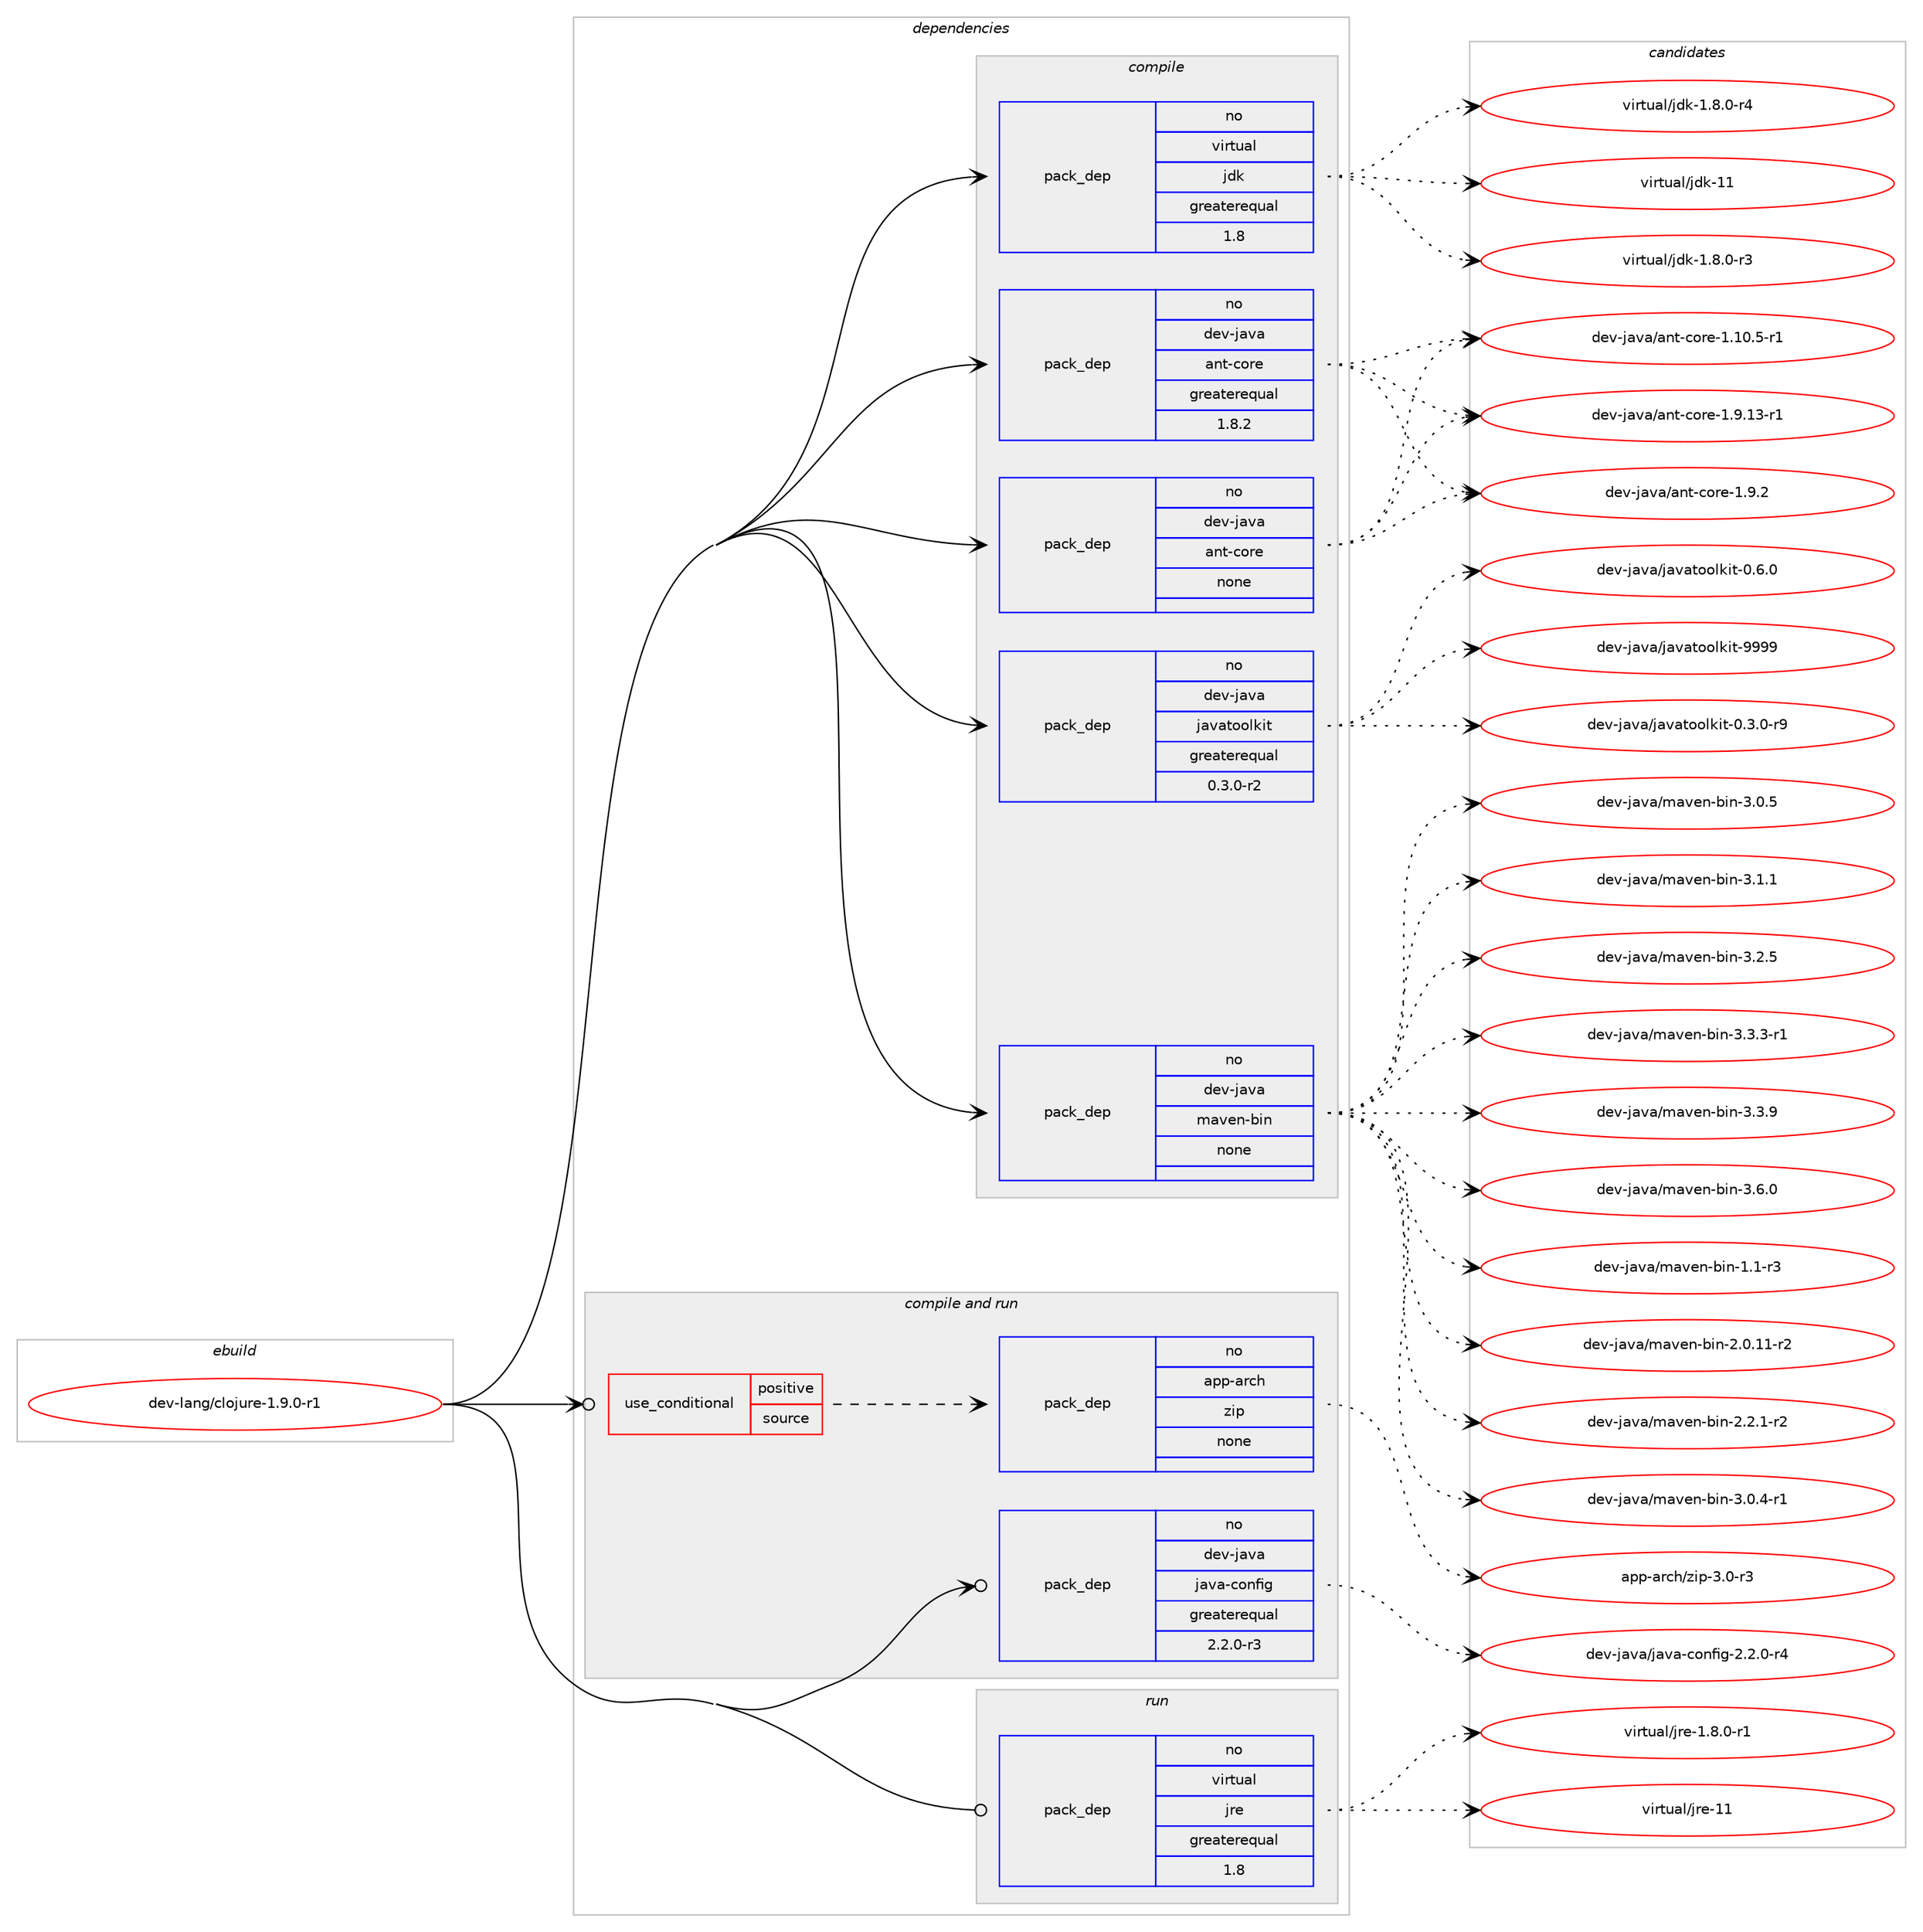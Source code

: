 digraph prolog {

# *************
# Graph options
# *************

newrank=true;
concentrate=true;
compound=true;
graph [rankdir=LR,fontname=Helvetica,fontsize=10,ranksep=1.5];#, ranksep=2.5, nodesep=0.2];
edge  [arrowhead=vee];
node  [fontname=Helvetica,fontsize=10];

# **********
# The ebuild
# **********

subgraph cluster_leftcol {
color=gray;
rank=same;
label=<<i>ebuild</i>>;
id [label="dev-lang/clojure-1.9.0-r1", color=red, width=4, href="../dev-lang/clojure-1.9.0-r1.svg"];
}

# ****************
# The dependencies
# ****************

subgraph cluster_midcol {
color=gray;
label=<<i>dependencies</i>>;
subgraph cluster_compile {
fillcolor="#eeeeee";
style=filled;
label=<<i>compile</i>>;
subgraph pack972273 {
dependency1358209 [label=<<TABLE BORDER="0" CELLBORDER="1" CELLSPACING="0" CELLPADDING="4" WIDTH="220"><TR><TD ROWSPAN="6" CELLPADDING="30">pack_dep</TD></TR><TR><TD WIDTH="110">no</TD></TR><TR><TD>dev-java</TD></TR><TR><TD>ant-core</TD></TR><TR><TD>greaterequal</TD></TR><TR><TD>1.8.2</TD></TR></TABLE>>, shape=none, color=blue];
}
id:e -> dependency1358209:w [weight=20,style="solid",arrowhead="vee"];
subgraph pack972274 {
dependency1358210 [label=<<TABLE BORDER="0" CELLBORDER="1" CELLSPACING="0" CELLPADDING="4" WIDTH="220"><TR><TD ROWSPAN="6" CELLPADDING="30">pack_dep</TD></TR><TR><TD WIDTH="110">no</TD></TR><TR><TD>dev-java</TD></TR><TR><TD>ant-core</TD></TR><TR><TD>none</TD></TR><TR><TD></TD></TR></TABLE>>, shape=none, color=blue];
}
id:e -> dependency1358210:w [weight=20,style="solid",arrowhead="vee"];
subgraph pack972275 {
dependency1358211 [label=<<TABLE BORDER="0" CELLBORDER="1" CELLSPACING="0" CELLPADDING="4" WIDTH="220"><TR><TD ROWSPAN="6" CELLPADDING="30">pack_dep</TD></TR><TR><TD WIDTH="110">no</TD></TR><TR><TD>dev-java</TD></TR><TR><TD>javatoolkit</TD></TR><TR><TD>greaterequal</TD></TR><TR><TD>0.3.0-r2</TD></TR></TABLE>>, shape=none, color=blue];
}
id:e -> dependency1358211:w [weight=20,style="solid",arrowhead="vee"];
subgraph pack972276 {
dependency1358212 [label=<<TABLE BORDER="0" CELLBORDER="1" CELLSPACING="0" CELLPADDING="4" WIDTH="220"><TR><TD ROWSPAN="6" CELLPADDING="30">pack_dep</TD></TR><TR><TD WIDTH="110">no</TD></TR><TR><TD>dev-java</TD></TR><TR><TD>maven-bin</TD></TR><TR><TD>none</TD></TR><TR><TD></TD></TR></TABLE>>, shape=none, color=blue];
}
id:e -> dependency1358212:w [weight=20,style="solid",arrowhead="vee"];
subgraph pack972277 {
dependency1358213 [label=<<TABLE BORDER="0" CELLBORDER="1" CELLSPACING="0" CELLPADDING="4" WIDTH="220"><TR><TD ROWSPAN="6" CELLPADDING="30">pack_dep</TD></TR><TR><TD WIDTH="110">no</TD></TR><TR><TD>virtual</TD></TR><TR><TD>jdk</TD></TR><TR><TD>greaterequal</TD></TR><TR><TD>1.8</TD></TR></TABLE>>, shape=none, color=blue];
}
id:e -> dependency1358213:w [weight=20,style="solid",arrowhead="vee"];
}
subgraph cluster_compileandrun {
fillcolor="#eeeeee";
style=filled;
label=<<i>compile and run</i>>;
subgraph cond363473 {
dependency1358214 [label=<<TABLE BORDER="0" CELLBORDER="1" CELLSPACING="0" CELLPADDING="4"><TR><TD ROWSPAN="3" CELLPADDING="10">use_conditional</TD></TR><TR><TD>positive</TD></TR><TR><TD>source</TD></TR></TABLE>>, shape=none, color=red];
subgraph pack972278 {
dependency1358215 [label=<<TABLE BORDER="0" CELLBORDER="1" CELLSPACING="0" CELLPADDING="4" WIDTH="220"><TR><TD ROWSPAN="6" CELLPADDING="30">pack_dep</TD></TR><TR><TD WIDTH="110">no</TD></TR><TR><TD>app-arch</TD></TR><TR><TD>zip</TD></TR><TR><TD>none</TD></TR><TR><TD></TD></TR></TABLE>>, shape=none, color=blue];
}
dependency1358214:e -> dependency1358215:w [weight=20,style="dashed",arrowhead="vee"];
}
id:e -> dependency1358214:w [weight=20,style="solid",arrowhead="odotvee"];
subgraph pack972279 {
dependency1358216 [label=<<TABLE BORDER="0" CELLBORDER="1" CELLSPACING="0" CELLPADDING="4" WIDTH="220"><TR><TD ROWSPAN="6" CELLPADDING="30">pack_dep</TD></TR><TR><TD WIDTH="110">no</TD></TR><TR><TD>dev-java</TD></TR><TR><TD>java-config</TD></TR><TR><TD>greaterequal</TD></TR><TR><TD>2.2.0-r3</TD></TR></TABLE>>, shape=none, color=blue];
}
id:e -> dependency1358216:w [weight=20,style="solid",arrowhead="odotvee"];
}
subgraph cluster_run {
fillcolor="#eeeeee";
style=filled;
label=<<i>run</i>>;
subgraph pack972280 {
dependency1358217 [label=<<TABLE BORDER="0" CELLBORDER="1" CELLSPACING="0" CELLPADDING="4" WIDTH="220"><TR><TD ROWSPAN="6" CELLPADDING="30">pack_dep</TD></TR><TR><TD WIDTH="110">no</TD></TR><TR><TD>virtual</TD></TR><TR><TD>jre</TD></TR><TR><TD>greaterequal</TD></TR><TR><TD>1.8</TD></TR></TABLE>>, shape=none, color=blue];
}
id:e -> dependency1358217:w [weight=20,style="solid",arrowhead="odot"];
}
}

# **************
# The candidates
# **************

subgraph cluster_choices {
rank=same;
color=gray;
label=<<i>candidates</i>>;

subgraph choice972273 {
color=black;
nodesep=1;
choice10010111845106971189747971101164599111114101454946494846534511449 [label="dev-java/ant-core-1.10.5-r1", color=red, width=4,href="../dev-java/ant-core-1.10.5-r1.svg"];
choice10010111845106971189747971101164599111114101454946574649514511449 [label="dev-java/ant-core-1.9.13-r1", color=red, width=4,href="../dev-java/ant-core-1.9.13-r1.svg"];
choice10010111845106971189747971101164599111114101454946574650 [label="dev-java/ant-core-1.9.2", color=red, width=4,href="../dev-java/ant-core-1.9.2.svg"];
dependency1358209:e -> choice10010111845106971189747971101164599111114101454946494846534511449:w [style=dotted,weight="100"];
dependency1358209:e -> choice10010111845106971189747971101164599111114101454946574649514511449:w [style=dotted,weight="100"];
dependency1358209:e -> choice10010111845106971189747971101164599111114101454946574650:w [style=dotted,weight="100"];
}
subgraph choice972274 {
color=black;
nodesep=1;
choice10010111845106971189747971101164599111114101454946494846534511449 [label="dev-java/ant-core-1.10.5-r1", color=red, width=4,href="../dev-java/ant-core-1.10.5-r1.svg"];
choice10010111845106971189747971101164599111114101454946574649514511449 [label="dev-java/ant-core-1.9.13-r1", color=red, width=4,href="../dev-java/ant-core-1.9.13-r1.svg"];
choice10010111845106971189747971101164599111114101454946574650 [label="dev-java/ant-core-1.9.2", color=red, width=4,href="../dev-java/ant-core-1.9.2.svg"];
dependency1358210:e -> choice10010111845106971189747971101164599111114101454946494846534511449:w [style=dotted,weight="100"];
dependency1358210:e -> choice10010111845106971189747971101164599111114101454946574649514511449:w [style=dotted,weight="100"];
dependency1358210:e -> choice10010111845106971189747971101164599111114101454946574650:w [style=dotted,weight="100"];
}
subgraph choice972275 {
color=black;
nodesep=1;
choice1001011184510697118974710697118971161111111081071051164548465146484511457 [label="dev-java/javatoolkit-0.3.0-r9", color=red, width=4,href="../dev-java/javatoolkit-0.3.0-r9.svg"];
choice100101118451069711897471069711897116111111108107105116454846544648 [label="dev-java/javatoolkit-0.6.0", color=red, width=4,href="../dev-java/javatoolkit-0.6.0.svg"];
choice1001011184510697118974710697118971161111111081071051164557575757 [label="dev-java/javatoolkit-9999", color=red, width=4,href="../dev-java/javatoolkit-9999.svg"];
dependency1358211:e -> choice1001011184510697118974710697118971161111111081071051164548465146484511457:w [style=dotted,weight="100"];
dependency1358211:e -> choice100101118451069711897471069711897116111111108107105116454846544648:w [style=dotted,weight="100"];
dependency1358211:e -> choice1001011184510697118974710697118971161111111081071051164557575757:w [style=dotted,weight="100"];
}
subgraph choice972276 {
color=black;
nodesep=1;
choice10010111845106971189747109971181011104598105110454946494511451 [label="dev-java/maven-bin-1.1-r3", color=red, width=4,href="../dev-java/maven-bin-1.1-r3.svg"];
choice10010111845106971189747109971181011104598105110455046484649494511450 [label="dev-java/maven-bin-2.0.11-r2", color=red, width=4,href="../dev-java/maven-bin-2.0.11-r2.svg"];
choice100101118451069711897471099711810111045981051104550465046494511450 [label="dev-java/maven-bin-2.2.1-r2", color=red, width=4,href="../dev-java/maven-bin-2.2.1-r2.svg"];
choice100101118451069711897471099711810111045981051104551464846524511449 [label="dev-java/maven-bin-3.0.4-r1", color=red, width=4,href="../dev-java/maven-bin-3.0.4-r1.svg"];
choice10010111845106971189747109971181011104598105110455146484653 [label="dev-java/maven-bin-3.0.5", color=red, width=4,href="../dev-java/maven-bin-3.0.5.svg"];
choice10010111845106971189747109971181011104598105110455146494649 [label="dev-java/maven-bin-3.1.1", color=red, width=4,href="../dev-java/maven-bin-3.1.1.svg"];
choice10010111845106971189747109971181011104598105110455146504653 [label="dev-java/maven-bin-3.2.5", color=red, width=4,href="../dev-java/maven-bin-3.2.5.svg"];
choice100101118451069711897471099711810111045981051104551465146514511449 [label="dev-java/maven-bin-3.3.3-r1", color=red, width=4,href="../dev-java/maven-bin-3.3.3-r1.svg"];
choice10010111845106971189747109971181011104598105110455146514657 [label="dev-java/maven-bin-3.3.9", color=red, width=4,href="../dev-java/maven-bin-3.3.9.svg"];
choice10010111845106971189747109971181011104598105110455146544648 [label="dev-java/maven-bin-3.6.0", color=red, width=4,href="../dev-java/maven-bin-3.6.0.svg"];
dependency1358212:e -> choice10010111845106971189747109971181011104598105110454946494511451:w [style=dotted,weight="100"];
dependency1358212:e -> choice10010111845106971189747109971181011104598105110455046484649494511450:w [style=dotted,weight="100"];
dependency1358212:e -> choice100101118451069711897471099711810111045981051104550465046494511450:w [style=dotted,weight="100"];
dependency1358212:e -> choice100101118451069711897471099711810111045981051104551464846524511449:w [style=dotted,weight="100"];
dependency1358212:e -> choice10010111845106971189747109971181011104598105110455146484653:w [style=dotted,weight="100"];
dependency1358212:e -> choice10010111845106971189747109971181011104598105110455146494649:w [style=dotted,weight="100"];
dependency1358212:e -> choice10010111845106971189747109971181011104598105110455146504653:w [style=dotted,weight="100"];
dependency1358212:e -> choice100101118451069711897471099711810111045981051104551465146514511449:w [style=dotted,weight="100"];
dependency1358212:e -> choice10010111845106971189747109971181011104598105110455146514657:w [style=dotted,weight="100"];
dependency1358212:e -> choice10010111845106971189747109971181011104598105110455146544648:w [style=dotted,weight="100"];
}
subgraph choice972277 {
color=black;
nodesep=1;
choice11810511411611797108471061001074549465646484511451 [label="virtual/jdk-1.8.0-r3", color=red, width=4,href="../virtual/jdk-1.8.0-r3.svg"];
choice11810511411611797108471061001074549465646484511452 [label="virtual/jdk-1.8.0-r4", color=red, width=4,href="../virtual/jdk-1.8.0-r4.svg"];
choice1181051141161179710847106100107454949 [label="virtual/jdk-11", color=red, width=4,href="../virtual/jdk-11.svg"];
dependency1358213:e -> choice11810511411611797108471061001074549465646484511451:w [style=dotted,weight="100"];
dependency1358213:e -> choice11810511411611797108471061001074549465646484511452:w [style=dotted,weight="100"];
dependency1358213:e -> choice1181051141161179710847106100107454949:w [style=dotted,weight="100"];
}
subgraph choice972278 {
color=black;
nodesep=1;
choice9711211245971149910447122105112455146484511451 [label="app-arch/zip-3.0-r3", color=red, width=4,href="../app-arch/zip-3.0-r3.svg"];
dependency1358215:e -> choice9711211245971149910447122105112455146484511451:w [style=dotted,weight="100"];
}
subgraph choice972279 {
color=black;
nodesep=1;
choice10010111845106971189747106971189745991111101021051034550465046484511452 [label="dev-java/java-config-2.2.0-r4", color=red, width=4,href="../dev-java/java-config-2.2.0-r4.svg"];
dependency1358216:e -> choice10010111845106971189747106971189745991111101021051034550465046484511452:w [style=dotted,weight="100"];
}
subgraph choice972280 {
color=black;
nodesep=1;
choice11810511411611797108471061141014549465646484511449 [label="virtual/jre-1.8.0-r1", color=red, width=4,href="../virtual/jre-1.8.0-r1.svg"];
choice1181051141161179710847106114101454949 [label="virtual/jre-11", color=red, width=4,href="../virtual/jre-11.svg"];
dependency1358217:e -> choice11810511411611797108471061141014549465646484511449:w [style=dotted,weight="100"];
dependency1358217:e -> choice1181051141161179710847106114101454949:w [style=dotted,weight="100"];
}
}

}
